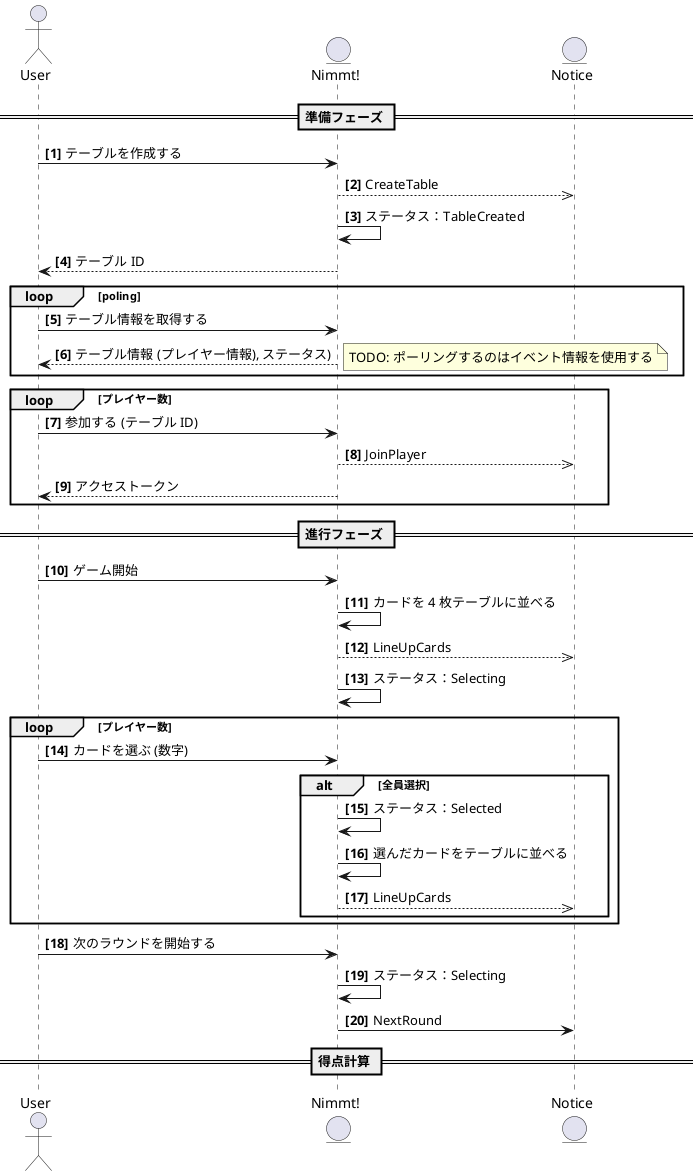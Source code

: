 @startuml nimmt

actor User as user
entity "Nimmt!" as nimmt
entity Notice as notice

autonumber "<b>[0]"

== 準備フェーズ ==

user -> nimmt: テーブルを作成する
nimmt -->> notice: CreateTable
nimmt -> nimmt: ステータス：TableCreated
nimmt --> user: テーブル ID

loop poling
  user -> nimmt: テーブル情報を取得する
  nimmt --> user: テーブル情報 (プレイヤー情報), ステータス)
  note right
  TODO: ポーリングするのはイベント情報を使用する
  end note
end

loop プレイヤー数
  user -> nimmt: 参加する (テーブル ID)
  nimmt -->> notice: JoinPlayer
  nimmt --> user: アクセストークン
end

== 進行フェーズ ==

user -> nimmt: ゲーム開始
nimmt -> nimmt: カードを 4 枚テーブルに並べる
nimmt -->> notice: LineUpCards
nimmt -> nimmt: ステータス：Selecting

loop プレイヤー数
  user -> nimmt: カードを選ぶ (数字)

  alt 全員選択
    nimmt -> nimmt: ステータス：Selected

    nimmt -> nimmt: 選んだカードをテーブルに並べる
    nimmt -->> notice: LineUpCards
  end
end

user -> nimmt: 次のラウンドを開始する
nimmt -> nimmt: ステータス：Selecting
nimmt -> notice: NextRound

== 得点計算 ==

@enduml
